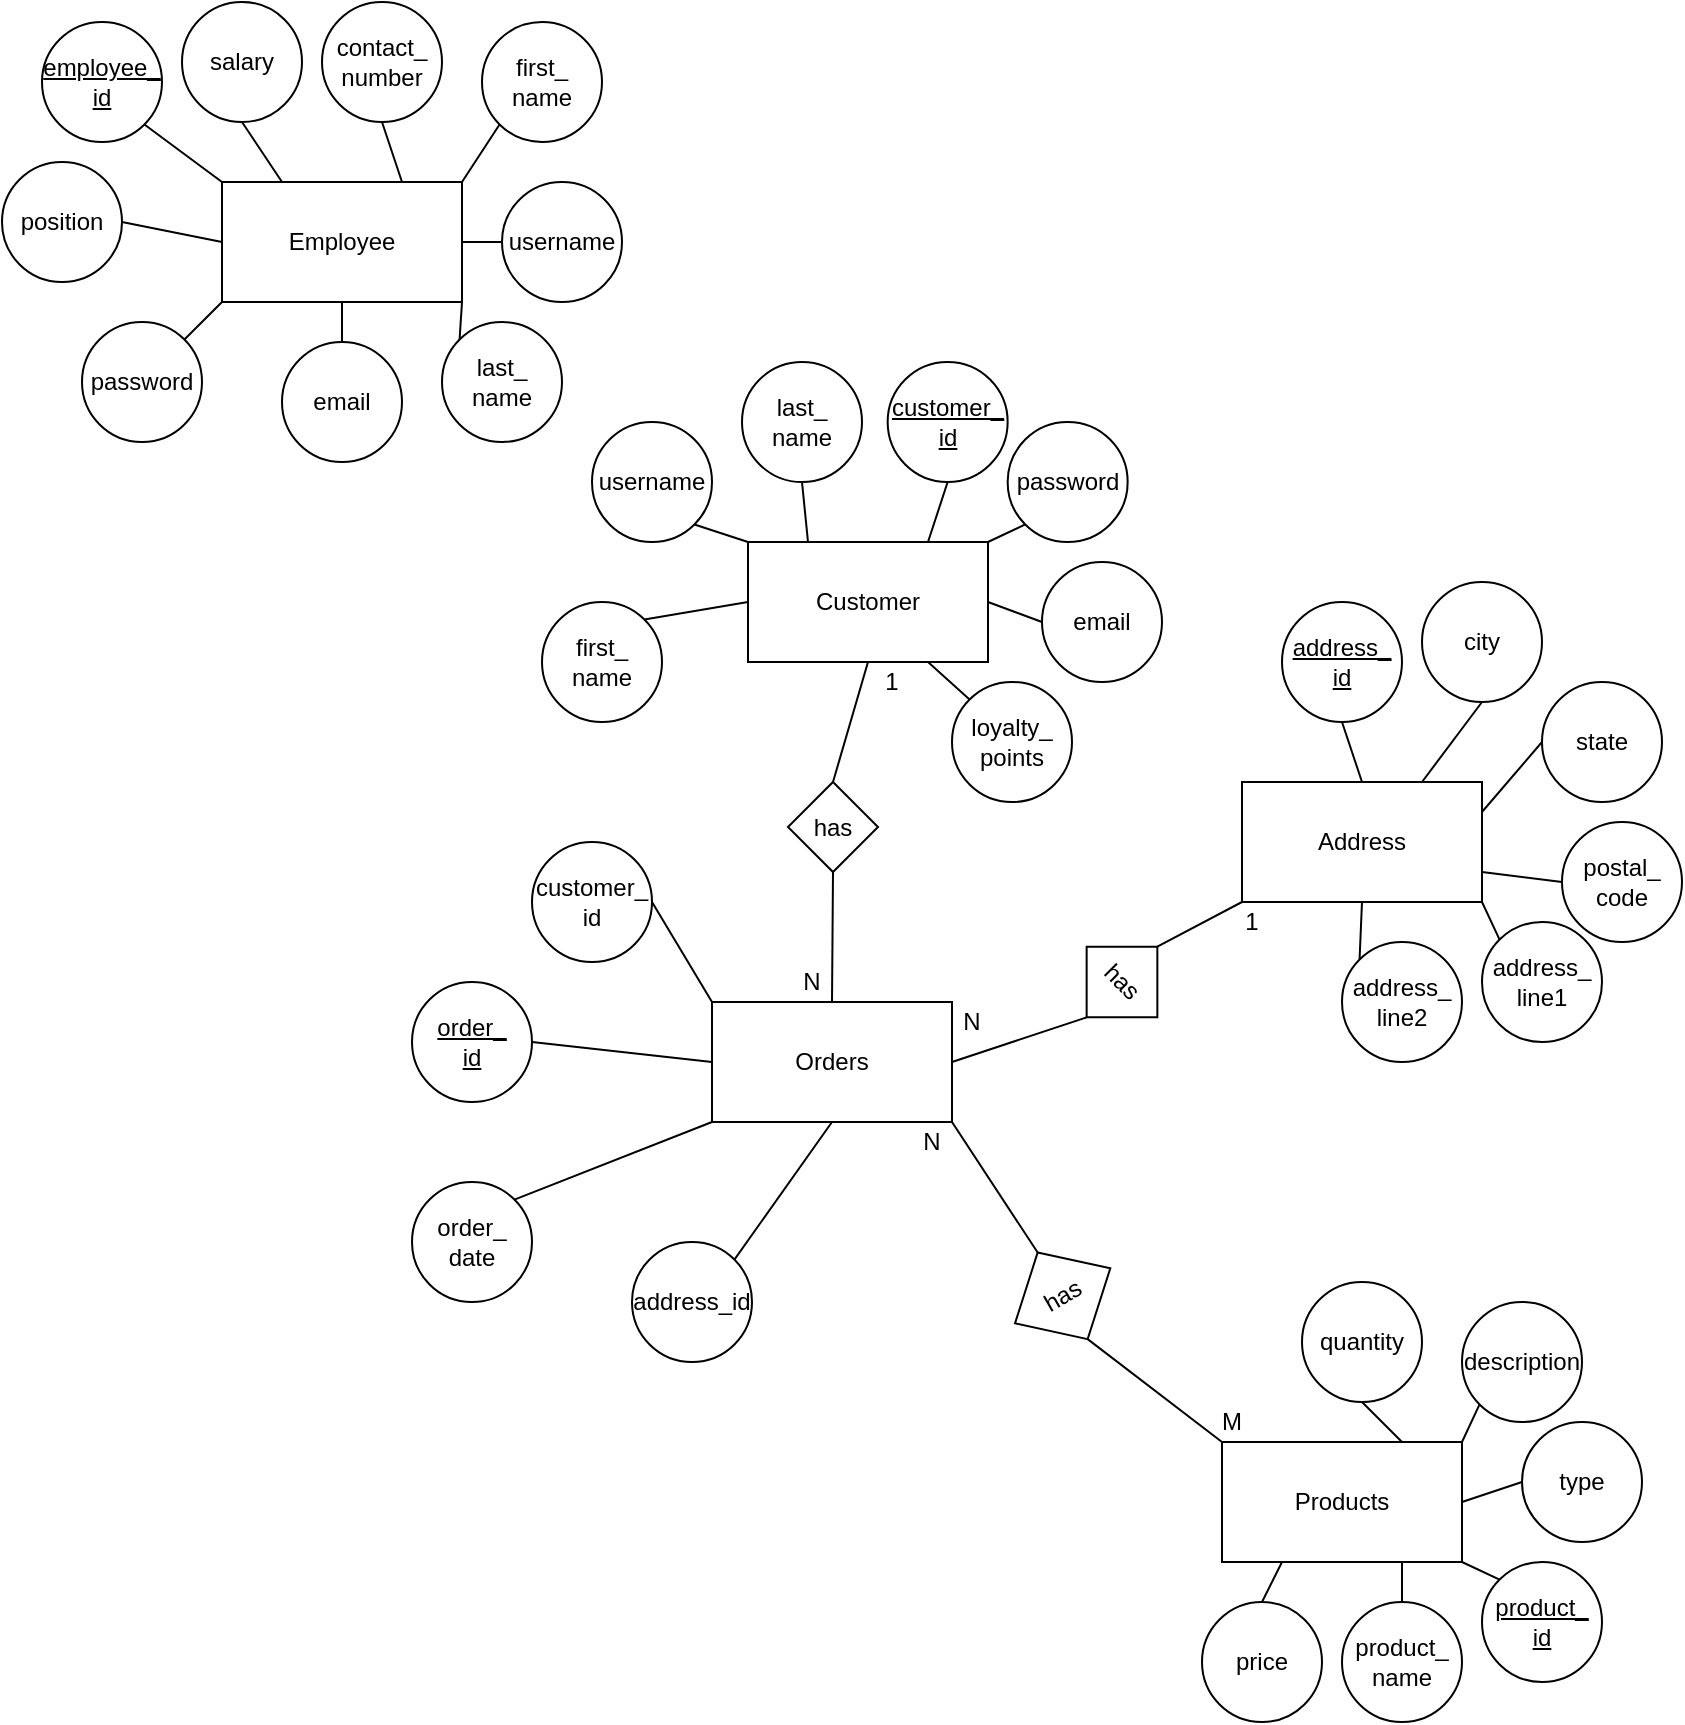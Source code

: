 <mxfile version="24.2.5" type="device">
  <diagram name="Page-1" id="8bQgau8Kps6d5lWdENJX">
    <mxGraphModel dx="794" dy="347" grid="1" gridSize="10" guides="1" tooltips="1" connect="1" arrows="1" fold="1" page="1" pageScale="1" pageWidth="850" pageHeight="1100" math="0" shadow="0">
      <root>
        <mxCell id="0" />
        <mxCell id="1" parent="0" />
        <mxCell id="btoclys5r_zD7IFOaIW8-2" value="Employee" style="rounded=0;whiteSpace=wrap;html=1;" parent="1" vertex="1">
          <mxGeometry x="120" y="100" width="120" height="60" as="geometry" />
        </mxCell>
        <mxCell id="btoclys5r_zD7IFOaIW8-3" value="Customer" style="rounded=0;whiteSpace=wrap;html=1;" parent="1" vertex="1">
          <mxGeometry x="383" y="280" width="120" height="60" as="geometry" />
        </mxCell>
        <mxCell id="btoclys5r_zD7IFOaIW8-5" value="salary" style="ellipse;whiteSpace=wrap;html=1;aspect=fixed;" parent="1" vertex="1">
          <mxGeometry x="100" y="10" width="60" height="60" as="geometry" />
        </mxCell>
        <mxCell id="btoclys5r_zD7IFOaIW8-8" value="&lt;div&gt;contact_&lt;/div&gt;&lt;div&gt;number&lt;/div&gt;" style="ellipse;whiteSpace=wrap;html=1;aspect=fixed;" parent="1" vertex="1">
          <mxGeometry x="170" y="10" width="60" height="60" as="geometry" />
        </mxCell>
        <mxCell id="btoclys5r_zD7IFOaIW8-10" value="&lt;div&gt;&lt;u&gt;employee_&lt;/u&gt;&lt;/div&gt;&lt;div&gt;&lt;u&gt;id&lt;i&gt;&lt;br&gt;&lt;/i&gt;&lt;/u&gt;&lt;/div&gt;" style="ellipse;whiteSpace=wrap;html=1;aspect=fixed;" parent="1" vertex="1">
          <mxGeometry x="30" y="20" width="60" height="60" as="geometry" />
        </mxCell>
        <mxCell id="btoclys5r_zD7IFOaIW8-17" value="&lt;div&gt;&lt;u&gt;customer_&lt;/u&gt;&lt;/div&gt;&lt;div&gt;&lt;u&gt;id&lt;/u&gt;&lt;/div&gt;" style="ellipse;whiteSpace=wrap;html=1;" parent="1" vertex="1">
          <mxGeometry x="452.83" y="190" width="60" height="60" as="geometry" />
        </mxCell>
        <mxCell id="btoclys5r_zD7IFOaIW8-20" value="position" style="ellipse;whiteSpace=wrap;html=1;aspect=fixed;" parent="1" vertex="1">
          <mxGeometry x="10" y="90" width="60" height="60" as="geometry" />
        </mxCell>
        <mxCell id="btoclys5r_zD7IFOaIW8-37" value="" style="endArrow=none;html=1;rounded=0;entryX=1;entryY=0.5;entryDx=0;entryDy=0;exitX=0;exitY=0.5;exitDx=0;exitDy=0;" parent="1" source="btoclys5r_zD7IFOaIW8-2" target="btoclys5r_zD7IFOaIW8-20" edge="1">
          <mxGeometry width="50" height="50" relative="1" as="geometry">
            <mxPoint x="240" y="230" as="sourcePoint" />
            <mxPoint x="290" y="180" as="targetPoint" />
          </mxGeometry>
        </mxCell>
        <mxCell id="btoclys5r_zD7IFOaIW8-38" value="" style="endArrow=none;html=1;rounded=0;entryX=0.5;entryY=1;entryDx=0;entryDy=0;exitX=0.75;exitY=0;exitDx=0;exitDy=0;" parent="1" source="btoclys5r_zD7IFOaIW8-2" target="btoclys5r_zD7IFOaIW8-8" edge="1">
          <mxGeometry width="50" height="50" relative="1" as="geometry">
            <mxPoint x="240" y="230" as="sourcePoint" />
            <mxPoint x="290" y="180" as="targetPoint" />
          </mxGeometry>
        </mxCell>
        <mxCell id="btoclys5r_zD7IFOaIW8-39" value="" style="endArrow=none;html=1;rounded=0;entryX=0.5;entryY=1;entryDx=0;entryDy=0;exitX=0.25;exitY=0;exitDx=0;exitDy=0;" parent="1" source="btoclys5r_zD7IFOaIW8-2" target="btoclys5r_zD7IFOaIW8-5" edge="1">
          <mxGeometry width="50" height="50" relative="1" as="geometry">
            <mxPoint x="240" y="230" as="sourcePoint" />
            <mxPoint x="290" y="180" as="targetPoint" />
          </mxGeometry>
        </mxCell>
        <mxCell id="btoclys5r_zD7IFOaIW8-40" value="" style="endArrow=none;html=1;rounded=0;entryX=1;entryY=1;entryDx=0;entryDy=0;exitX=0;exitY=0;exitDx=0;exitDy=0;" parent="1" source="btoclys5r_zD7IFOaIW8-2" target="btoclys5r_zD7IFOaIW8-10" edge="1">
          <mxGeometry width="50" height="50" relative="1" as="geometry">
            <mxPoint x="160" y="110" as="sourcePoint" />
            <mxPoint x="161" y="91" as="targetPoint" />
          </mxGeometry>
        </mxCell>
        <mxCell id="btoclys5r_zD7IFOaIW8-52" value="&lt;div&gt;Orders&lt;/div&gt;" style="rounded=0;whiteSpace=wrap;html=1;" parent="1" vertex="1">
          <mxGeometry x="365" y="510" width="120" height="60" as="geometry" />
        </mxCell>
        <mxCell id="btoclys5r_zD7IFOaIW8-53" value="Address" style="rounded=0;whiteSpace=wrap;html=1;" parent="1" vertex="1">
          <mxGeometry x="630" y="400" width="120" height="60" as="geometry" />
        </mxCell>
        <mxCell id="btoclys5r_zD7IFOaIW8-54" value="&lt;div&gt;Products&lt;/div&gt;" style="rounded=0;whiteSpace=wrap;html=1;" parent="1" vertex="1">
          <mxGeometry x="620" y="730" width="120" height="60" as="geometry" />
        </mxCell>
        <mxCell id="btoclys5r_zD7IFOaIW8-56" value="&lt;div&gt;&lt;u&gt;product_&lt;/u&gt;&lt;/div&gt;&lt;div&gt;&lt;u&gt;id&lt;/u&gt;&lt;/div&gt;" style="ellipse;whiteSpace=wrap;html=1;" parent="1" vertex="1">
          <mxGeometry x="750" y="790" width="60" height="60" as="geometry" />
        </mxCell>
        <mxCell id="btoclys5r_zD7IFOaIW8-57" value="&lt;div&gt;product_&lt;/div&gt;&lt;div&gt;name&lt;/div&gt;" style="ellipse;whiteSpace=wrap;html=1;" parent="1" vertex="1">
          <mxGeometry x="680" y="810" width="60" height="60" as="geometry" />
        </mxCell>
        <mxCell id="btoclys5r_zD7IFOaIW8-58" value="type" style="ellipse;whiteSpace=wrap;html=1;" parent="1" vertex="1">
          <mxGeometry x="770" y="720" width="60" height="60" as="geometry" />
        </mxCell>
        <mxCell id="btoclys5r_zD7IFOaIW8-59" value="price" style="ellipse;whiteSpace=wrap;html=1;" parent="1" vertex="1">
          <mxGeometry x="610" y="810" width="60" height="60" as="geometry" />
        </mxCell>
        <mxCell id="btoclys5r_zD7IFOaIW8-60" value="description" style="ellipse;whiteSpace=wrap;html=1;" parent="1" vertex="1">
          <mxGeometry x="740" y="660" width="60" height="60" as="geometry" />
        </mxCell>
        <mxCell id="btoclys5r_zD7IFOaIW8-61" value="" style="endArrow=none;html=1;rounded=0;entryX=0;entryY=1;entryDx=0;entryDy=0;exitX=1;exitY=0;exitDx=0;exitDy=0;" parent="1" source="btoclys5r_zD7IFOaIW8-54" target="btoclys5r_zD7IFOaIW8-60" edge="1">
          <mxGeometry width="50" height="50" relative="1" as="geometry">
            <mxPoint x="620" y="710" as="sourcePoint" />
            <mxPoint x="670" y="660" as="targetPoint" />
          </mxGeometry>
        </mxCell>
        <mxCell id="btoclys5r_zD7IFOaIW8-62" value="" style="endArrow=none;html=1;rounded=0;entryX=0;entryY=0.5;entryDx=0;entryDy=0;exitX=1;exitY=0.5;exitDx=0;exitDy=0;" parent="1" source="btoclys5r_zD7IFOaIW8-54" target="btoclys5r_zD7IFOaIW8-58" edge="1">
          <mxGeometry width="50" height="50" relative="1" as="geometry">
            <mxPoint x="620" y="710" as="sourcePoint" />
            <mxPoint x="670" y="660" as="targetPoint" />
          </mxGeometry>
        </mxCell>
        <mxCell id="btoclys5r_zD7IFOaIW8-63" value="" style="endArrow=none;html=1;rounded=0;entryX=0;entryY=0;entryDx=0;entryDy=0;exitX=1;exitY=1;exitDx=0;exitDy=0;" parent="1" source="btoclys5r_zD7IFOaIW8-54" target="btoclys5r_zD7IFOaIW8-56" edge="1">
          <mxGeometry width="50" height="50" relative="1" as="geometry">
            <mxPoint x="620" y="710" as="sourcePoint" />
            <mxPoint x="670" y="660" as="targetPoint" />
          </mxGeometry>
        </mxCell>
        <mxCell id="btoclys5r_zD7IFOaIW8-64" value="" style="endArrow=none;html=1;rounded=0;entryX=0.5;entryY=0;entryDx=0;entryDy=0;exitX=0.75;exitY=1;exitDx=0;exitDy=0;" parent="1" source="btoclys5r_zD7IFOaIW8-54" target="btoclys5r_zD7IFOaIW8-57" edge="1">
          <mxGeometry width="50" height="50" relative="1" as="geometry">
            <mxPoint x="620" y="710" as="sourcePoint" />
            <mxPoint x="670" y="660" as="targetPoint" />
          </mxGeometry>
        </mxCell>
        <mxCell id="btoclys5r_zD7IFOaIW8-65" value="" style="endArrow=none;html=1;rounded=0;entryX=0.25;entryY=1;entryDx=0;entryDy=0;exitX=0.5;exitY=0;exitDx=0;exitDy=0;" parent="1" source="btoclys5r_zD7IFOaIW8-59" target="btoclys5r_zD7IFOaIW8-54" edge="1">
          <mxGeometry width="50" height="50" relative="1" as="geometry">
            <mxPoint x="620" y="710" as="sourcePoint" />
            <mxPoint x="670" y="660" as="targetPoint" />
          </mxGeometry>
        </mxCell>
        <mxCell id="btoclys5r_zD7IFOaIW8-66" value="&lt;div&gt;&lt;u&gt;address_&lt;/u&gt;&lt;/div&gt;&lt;div&gt;&lt;u&gt;id&lt;br&gt;&lt;/u&gt;&lt;/div&gt;" style="ellipse;whiteSpace=wrap;html=1;" parent="1" vertex="1">
          <mxGeometry x="650" y="310" width="60" height="60" as="geometry" />
        </mxCell>
        <mxCell id="btoclys5r_zD7IFOaIW8-67" value="city" style="ellipse;whiteSpace=wrap;html=1;" parent="1" vertex="1">
          <mxGeometry x="720" y="300" width="60" height="60" as="geometry" />
        </mxCell>
        <mxCell id="btoclys5r_zD7IFOaIW8-68" value="state" style="ellipse;whiteSpace=wrap;html=1;" parent="1" vertex="1">
          <mxGeometry x="780" y="350" width="60" height="60" as="geometry" />
        </mxCell>
        <mxCell id="btoclys5r_zD7IFOaIW8-69" value="&lt;div&gt;postal_&lt;/div&gt;&lt;div&gt;code&lt;/div&gt;" style="ellipse;whiteSpace=wrap;html=1;" parent="1" vertex="1">
          <mxGeometry x="790" y="420" width="60" height="60" as="geometry" />
        </mxCell>
        <mxCell id="btoclys5r_zD7IFOaIW8-70" value="&lt;div&gt;address_&lt;/div&gt;&lt;div&gt;line1&lt;/div&gt;" style="ellipse;whiteSpace=wrap;html=1;" parent="1" vertex="1">
          <mxGeometry x="750" y="470" width="60" height="60" as="geometry" />
        </mxCell>
        <mxCell id="btoclys5r_zD7IFOaIW8-71" value="&lt;div&gt;address_&lt;/div&gt;&lt;div&gt;line2&lt;/div&gt;" style="ellipse;whiteSpace=wrap;html=1;" parent="1" vertex="1">
          <mxGeometry x="680" y="480" width="60" height="60" as="geometry" />
        </mxCell>
        <mxCell id="btoclys5r_zD7IFOaIW8-83" value="&lt;div&gt;&lt;u&gt;order_&lt;/u&gt;&lt;/div&gt;&lt;div&gt;&lt;u&gt;id&lt;/u&gt;&lt;/div&gt;" style="ellipse;whiteSpace=wrap;html=1;aspect=fixed;" parent="1" vertex="1">
          <mxGeometry x="215" y="500" width="60" height="60" as="geometry" />
        </mxCell>
        <mxCell id="btoclys5r_zD7IFOaIW8-84" value="&lt;div&gt;customer_&lt;/div&gt;&lt;div&gt;id&lt;/div&gt;" style="ellipse;whiteSpace=wrap;html=1;aspect=fixed;" parent="1" vertex="1">
          <mxGeometry x="275" y="430" width="60" height="60" as="geometry" />
        </mxCell>
        <mxCell id="btoclys5r_zD7IFOaIW8-85" value="address_id" style="ellipse;whiteSpace=wrap;html=1;aspect=fixed;" parent="1" vertex="1">
          <mxGeometry x="325" y="630" width="60" height="60" as="geometry" />
        </mxCell>
        <mxCell id="btoclys5r_zD7IFOaIW8-86" value="&lt;div&gt;order_&lt;/div&gt;&lt;div&gt;date&lt;/div&gt;" style="ellipse;whiteSpace=wrap;html=1;" parent="1" vertex="1">
          <mxGeometry x="215" y="600" width="60" height="60" as="geometry" />
        </mxCell>
        <mxCell id="btoclys5r_zD7IFOaIW8-89" value="" style="endArrow=none;html=1;rounded=0;entryX=0.5;entryY=1;entryDx=0;entryDy=0;exitX=0.5;exitY=0;exitDx=0;exitDy=0;" parent="1" source="g1c9487VDWxCcL2_BqUs-18" target="btoclys5r_zD7IFOaIW8-3" edge="1">
          <mxGeometry width="50" height="50" relative="1" as="geometry">
            <mxPoint x="380" y="400" as="sourcePoint" />
            <mxPoint x="435" y="340" as="targetPoint" />
          </mxGeometry>
        </mxCell>
        <mxCell id="btoclys5r_zD7IFOaIW8-90" value="" style="endArrow=none;html=1;rounded=0;exitX=0.5;exitY=0;exitDx=0;exitDy=0;entryX=0.5;entryY=1;entryDx=0;entryDy=0;" parent="1" source="btoclys5r_zD7IFOaIW8-52" target="g1c9487VDWxCcL2_BqUs-18" edge="1">
          <mxGeometry width="50" height="50" relative="1" as="geometry">
            <mxPoint x="390" y="440" as="sourcePoint" />
            <mxPoint x="470" y="450" as="targetPoint" />
          </mxGeometry>
        </mxCell>
        <mxCell id="btoclys5r_zD7IFOaIW8-91" value="1" style="text;html=1;align=center;verticalAlign=middle;whiteSpace=wrap;rounded=0;" parent="1" vertex="1">
          <mxGeometry x="445" y="340" width="20" height="20" as="geometry" />
        </mxCell>
        <mxCell id="btoclys5r_zD7IFOaIW8-93" value="N" style="text;html=1;align=center;verticalAlign=middle;whiteSpace=wrap;rounded=0;" parent="1" vertex="1">
          <mxGeometry x="405" y="490" width="20" height="20" as="geometry" />
        </mxCell>
        <mxCell id="btoclys5r_zD7IFOaIW8-95" value="has" style="rhombus;whiteSpace=wrap;html=1;rotation=45;" parent="1" vertex="1">
          <mxGeometry x="545" y="475" width="50" height="50" as="geometry" />
        </mxCell>
        <mxCell id="btoclys5r_zD7IFOaIW8-96" value="" style="endArrow=none;html=1;rounded=0;entryX=0.5;entryY=1;entryDx=0;entryDy=0;exitX=1;exitY=0.5;exitDx=0;exitDy=0;" parent="1" source="btoclys5r_zD7IFOaIW8-52" target="btoclys5r_zD7IFOaIW8-95" edge="1">
          <mxGeometry width="50" height="50" relative="1" as="geometry">
            <mxPoint x="390" y="530" as="sourcePoint" />
            <mxPoint x="440" y="480" as="targetPoint" />
          </mxGeometry>
        </mxCell>
        <mxCell id="btoclys5r_zD7IFOaIW8-97" value="" style="endArrow=none;html=1;rounded=0;entryX=0;entryY=1;entryDx=0;entryDy=0;exitX=0.5;exitY=0;exitDx=0;exitDy=0;" parent="1" source="btoclys5r_zD7IFOaIW8-95" target="btoclys5r_zD7IFOaIW8-53" edge="1">
          <mxGeometry width="50" height="50" relative="1" as="geometry">
            <mxPoint x="390" y="530" as="sourcePoint" />
            <mxPoint x="440" y="480" as="targetPoint" />
          </mxGeometry>
        </mxCell>
        <mxCell id="btoclys5r_zD7IFOaIW8-98" value="1" style="text;html=1;align=center;verticalAlign=middle;whiteSpace=wrap;rounded=0;" parent="1" vertex="1">
          <mxGeometry x="625" y="460" width="20" height="20" as="geometry" />
        </mxCell>
        <mxCell id="btoclys5r_zD7IFOaIW8-99" value="N" style="text;html=1;align=center;verticalAlign=middle;whiteSpace=wrap;rounded=0;" parent="1" vertex="1">
          <mxGeometry x="485" y="510" width="20" height="20" as="geometry" />
        </mxCell>
        <mxCell id="btoclys5r_zD7IFOaIW8-100" value="" style="endArrow=none;html=1;rounded=0;entryX=1;entryY=0.5;entryDx=0;entryDy=0;exitX=0;exitY=0.5;exitDx=0;exitDy=0;" parent="1" source="btoclys5r_zD7IFOaIW8-52" target="btoclys5r_zD7IFOaIW8-83" edge="1">
          <mxGeometry width="50" height="50" relative="1" as="geometry">
            <mxPoint x="390" y="650" as="sourcePoint" />
            <mxPoint x="440" y="600" as="targetPoint" />
          </mxGeometry>
        </mxCell>
        <mxCell id="btoclys5r_zD7IFOaIW8-101" value="" style="endArrow=none;html=1;rounded=0;entryX=1;entryY=0;entryDx=0;entryDy=0;exitX=0.5;exitY=1;exitDx=0;exitDy=0;" parent="1" source="btoclys5r_zD7IFOaIW8-52" target="btoclys5r_zD7IFOaIW8-85" edge="1">
          <mxGeometry width="50" height="50" relative="1" as="geometry">
            <mxPoint x="380" y="610" as="sourcePoint" />
            <mxPoint x="440" y="600" as="targetPoint" />
          </mxGeometry>
        </mxCell>
        <mxCell id="btoclys5r_zD7IFOaIW8-103" value="" style="endArrow=none;html=1;rounded=0;entryX=1;entryY=0.5;entryDx=0;entryDy=0;exitX=0;exitY=0;exitDx=0;exitDy=0;" parent="1" source="btoclys5r_zD7IFOaIW8-52" target="btoclys5r_zD7IFOaIW8-84" edge="1">
          <mxGeometry width="50" height="50" relative="1" as="geometry">
            <mxPoint x="375" y="550" as="sourcePoint" />
            <mxPoint x="315" y="550" as="targetPoint" />
          </mxGeometry>
        </mxCell>
        <mxCell id="btoclys5r_zD7IFOaIW8-104" value="" style="endArrow=none;html=1;rounded=0;entryX=1;entryY=0;entryDx=0;entryDy=0;exitX=0;exitY=1;exitDx=0;exitDy=0;" parent="1" source="btoclys5r_zD7IFOaIW8-52" target="btoclys5r_zD7IFOaIW8-86" edge="1">
          <mxGeometry width="50" height="50" relative="1" as="geometry">
            <mxPoint x="375" y="520" as="sourcePoint" />
            <mxPoint x="345" y="470" as="targetPoint" />
          </mxGeometry>
        </mxCell>
        <mxCell id="btoclys5r_zD7IFOaIW8-106" value="has" style="rhombus;whiteSpace=wrap;html=1;rotation=-30;" parent="1" vertex="1">
          <mxGeometry x="512.83" y="631.92" width="55" height="50" as="geometry" />
        </mxCell>
        <mxCell id="btoclys5r_zD7IFOaIW8-109" value="" style="endArrow=none;html=1;rounded=0;entryX=1;entryY=1;entryDx=0;entryDy=0;exitX=0.5;exitY=0;exitDx=0;exitDy=0;" parent="1" source="btoclys5r_zD7IFOaIW8-106" target="btoclys5r_zD7IFOaIW8-52" edge="1">
          <mxGeometry width="50" height="50" relative="1" as="geometry">
            <mxPoint x="460" y="670" as="sourcePoint" />
            <mxPoint x="510" y="620" as="targetPoint" />
          </mxGeometry>
        </mxCell>
        <mxCell id="btoclys5r_zD7IFOaIW8-110" value="N" style="text;html=1;align=center;verticalAlign=middle;whiteSpace=wrap;rounded=0;" parent="1" vertex="1">
          <mxGeometry x="465" y="570" width="20" height="20" as="geometry" />
        </mxCell>
        <mxCell id="btoclys5r_zD7IFOaIW8-112" value="" style="endArrow=none;html=1;rounded=0;entryX=0;entryY=0;entryDx=0;entryDy=0;exitX=0.5;exitY=1;exitDx=0;exitDy=0;" parent="1" source="btoclys5r_zD7IFOaIW8-106" target="btoclys5r_zD7IFOaIW8-54" edge="1">
          <mxGeometry width="50" height="50" relative="1" as="geometry">
            <mxPoint x="460" y="670" as="sourcePoint" />
            <mxPoint x="510" y="620" as="targetPoint" />
          </mxGeometry>
        </mxCell>
        <mxCell id="btoclys5r_zD7IFOaIW8-113" value="M" style="text;html=1;align=center;verticalAlign=middle;whiteSpace=wrap;rounded=0;" parent="1" vertex="1">
          <mxGeometry x="615" y="710" width="20" height="20" as="geometry" />
        </mxCell>
        <mxCell id="g1c9487VDWxCcL2_BqUs-2" value="username" style="ellipse;whiteSpace=wrap;html=1;aspect=fixed;" parent="1" vertex="1">
          <mxGeometry x="260" y="100" width="60" height="60" as="geometry" />
        </mxCell>
        <mxCell id="g1c9487VDWxCcL2_BqUs-3" value="password" style="ellipse;whiteSpace=wrap;html=1;aspect=fixed;" parent="1" vertex="1">
          <mxGeometry x="50" y="170" width="60" height="60" as="geometry" />
        </mxCell>
        <mxCell id="g1c9487VDWxCcL2_BqUs-4" value="email" style="ellipse;whiteSpace=wrap;html=1;aspect=fixed;" parent="1" vertex="1">
          <mxGeometry x="150" y="180" width="60" height="60" as="geometry" />
        </mxCell>
        <mxCell id="g1c9487VDWxCcL2_BqUs-5" value="&lt;div&gt;first_&lt;/div&gt;&lt;div&gt;name&lt;/div&gt;" style="ellipse;whiteSpace=wrap;html=1;aspect=fixed;" parent="1" vertex="1">
          <mxGeometry x="250" y="20" width="60" height="60" as="geometry" />
        </mxCell>
        <mxCell id="g1c9487VDWxCcL2_BqUs-6" value="" style="endArrow=none;html=1;rounded=0;entryX=0;entryY=1;entryDx=0;entryDy=0;exitX=1;exitY=0;exitDx=0;exitDy=0;" parent="1" source="btoclys5r_zD7IFOaIW8-2" target="g1c9487VDWxCcL2_BqUs-5" edge="1">
          <mxGeometry width="50" height="50" relative="1" as="geometry">
            <mxPoint x="400" y="330" as="sourcePoint" />
            <mxPoint x="450" y="280" as="targetPoint" />
          </mxGeometry>
        </mxCell>
        <mxCell id="g1c9487VDWxCcL2_BqUs-7" value="" style="endArrow=none;html=1;rounded=0;entryX=0;entryY=0.5;entryDx=0;entryDy=0;exitX=1;exitY=0.5;exitDx=0;exitDy=0;" parent="1" source="btoclys5r_zD7IFOaIW8-2" target="g1c9487VDWxCcL2_BqUs-2" edge="1">
          <mxGeometry width="50" height="50" relative="1" as="geometry">
            <mxPoint x="250" y="110" as="sourcePoint" />
            <mxPoint x="269" y="81" as="targetPoint" />
          </mxGeometry>
        </mxCell>
        <mxCell id="g1c9487VDWxCcL2_BqUs-8" value="" style="endArrow=none;html=1;rounded=0;entryX=0.5;entryY=0;entryDx=0;entryDy=0;exitX=0.5;exitY=1;exitDx=0;exitDy=0;" parent="1" source="btoclys5r_zD7IFOaIW8-2" target="g1c9487VDWxCcL2_BqUs-4" edge="1">
          <mxGeometry width="50" height="50" relative="1" as="geometry">
            <mxPoint x="250" y="140" as="sourcePoint" />
            <mxPoint x="270" y="140" as="targetPoint" />
          </mxGeometry>
        </mxCell>
        <mxCell id="g1c9487VDWxCcL2_BqUs-9" value="" style="endArrow=none;html=1;rounded=0;entryX=1;entryY=0;entryDx=0;entryDy=0;exitX=0;exitY=1;exitDx=0;exitDy=0;" parent="1" source="btoclys5r_zD7IFOaIW8-2" target="g1c9487VDWxCcL2_BqUs-3" edge="1">
          <mxGeometry width="50" height="50" relative="1" as="geometry">
            <mxPoint x="190" y="170" as="sourcePoint" />
            <mxPoint x="190" y="190" as="targetPoint" />
          </mxGeometry>
        </mxCell>
        <mxCell id="g1c9487VDWxCcL2_BqUs-10" value="&lt;div&gt;last_&lt;/div&gt;&lt;div&gt;name&lt;br&gt;&lt;/div&gt;" style="ellipse;whiteSpace=wrap;html=1;aspect=fixed;" parent="1" vertex="1">
          <mxGeometry x="380" y="190" width="60" height="60" as="geometry" />
        </mxCell>
        <mxCell id="g1c9487VDWxCcL2_BqUs-11" value="username" style="ellipse;whiteSpace=wrap;html=1;aspect=fixed;" parent="1" vertex="1">
          <mxGeometry x="305" y="220" width="60" height="60" as="geometry" />
        </mxCell>
        <mxCell id="g1c9487VDWxCcL2_BqUs-12" value="password" style="ellipse;whiteSpace=wrap;html=1;aspect=fixed;" parent="1" vertex="1">
          <mxGeometry x="512.83" y="220" width="60" height="60" as="geometry" />
        </mxCell>
        <mxCell id="g1c9487VDWxCcL2_BqUs-13" value="email" style="ellipse;whiteSpace=wrap;html=1;aspect=fixed;" parent="1" vertex="1">
          <mxGeometry x="530" y="290" width="60" height="60" as="geometry" />
        </mxCell>
        <mxCell id="g1c9487VDWxCcL2_BqUs-15" value="&lt;div&gt;last_&lt;/div&gt;&lt;div&gt;name&lt;/div&gt;" style="ellipse;whiteSpace=wrap;html=1;aspect=fixed;" parent="1" vertex="1">
          <mxGeometry x="230" y="170" width="60" height="60" as="geometry" />
        </mxCell>
        <mxCell id="g1c9487VDWxCcL2_BqUs-16" value="&lt;div&gt;first_&lt;/div&gt;&lt;div&gt;name&lt;/div&gt;" style="ellipse;whiteSpace=wrap;html=1;aspect=fixed;" parent="1" vertex="1">
          <mxGeometry x="280" y="310" width="60" height="60" as="geometry" />
        </mxCell>
        <mxCell id="g1c9487VDWxCcL2_BqUs-17" value="&lt;div&gt;loyalty_&lt;/div&gt;&lt;div&gt;points&lt;br&gt;&lt;/div&gt;" style="ellipse;whiteSpace=wrap;html=1;aspect=fixed;" parent="1" vertex="1">
          <mxGeometry x="485" y="350" width="60" height="60" as="geometry" />
        </mxCell>
        <mxCell id="g1c9487VDWxCcL2_BqUs-18" value="has" style="rhombus;whiteSpace=wrap;html=1;" parent="1" vertex="1">
          <mxGeometry x="403" y="400" width="45" height="45" as="geometry" />
        </mxCell>
        <mxCell id="g1c9487VDWxCcL2_BqUs-19" value="" style="endArrow=none;html=1;rounded=0;entryX=0;entryY=0.5;entryDx=0;entryDy=0;exitX=1;exitY=0.5;exitDx=0;exitDy=0;" parent="1" source="btoclys5r_zD7IFOaIW8-3" target="g1c9487VDWxCcL2_BqUs-13" edge="1">
          <mxGeometry width="50" height="50" relative="1" as="geometry">
            <mxPoint x="460" y="340" as="sourcePoint" />
            <mxPoint x="510" y="290" as="targetPoint" />
          </mxGeometry>
        </mxCell>
        <mxCell id="g1c9487VDWxCcL2_BqUs-20" value="" style="endArrow=none;html=1;rounded=0;entryX=0;entryY=0;entryDx=0;entryDy=0;exitX=0.75;exitY=1;exitDx=0;exitDy=0;" parent="1" source="btoclys5r_zD7IFOaIW8-3" target="g1c9487VDWxCcL2_BqUs-17" edge="1">
          <mxGeometry width="50" height="50" relative="1" as="geometry">
            <mxPoint x="513" y="320" as="sourcePoint" />
            <mxPoint x="530" y="330" as="targetPoint" />
          </mxGeometry>
        </mxCell>
        <mxCell id="g1c9487VDWxCcL2_BqUs-23" value="" style="endArrow=none;html=1;rounded=0;entryX=0;entryY=1;entryDx=0;entryDy=0;exitX=1;exitY=0;exitDx=0;exitDy=0;" parent="1" source="btoclys5r_zD7IFOaIW8-3" target="g1c9487VDWxCcL2_BqUs-12" edge="1">
          <mxGeometry width="50" height="50" relative="1" as="geometry">
            <mxPoint x="460" y="340" as="sourcePoint" />
            <mxPoint x="510" y="290" as="targetPoint" />
          </mxGeometry>
        </mxCell>
        <mxCell id="g1c9487VDWxCcL2_BqUs-24" value="" style="endArrow=none;html=1;rounded=0;exitX=1;exitY=0;exitDx=0;exitDy=0;entryX=0;entryY=0.5;entryDx=0;entryDy=0;" parent="1" source="g1c9487VDWxCcL2_BqUs-16" target="btoclys5r_zD7IFOaIW8-3" edge="1">
          <mxGeometry width="50" height="50" relative="1" as="geometry">
            <mxPoint x="460" y="340" as="sourcePoint" />
            <mxPoint x="510" y="290" as="targetPoint" />
          </mxGeometry>
        </mxCell>
        <mxCell id="g1c9487VDWxCcL2_BqUs-25" value="" style="endArrow=none;html=1;rounded=0;exitX=1;exitY=1;exitDx=0;exitDy=0;entryX=0;entryY=0;entryDx=0;entryDy=0;" parent="1" source="g1c9487VDWxCcL2_BqUs-11" target="btoclys5r_zD7IFOaIW8-3" edge="1">
          <mxGeometry width="50" height="50" relative="1" as="geometry">
            <mxPoint x="341" y="329" as="sourcePoint" />
            <mxPoint x="393" y="320" as="targetPoint" />
          </mxGeometry>
        </mxCell>
        <mxCell id="g1c9487VDWxCcL2_BqUs-26" value="" style="endArrow=none;html=1;rounded=0;entryX=0.5;entryY=1;entryDx=0;entryDy=0;exitX=0.25;exitY=0;exitDx=0;exitDy=0;" parent="1" source="btoclys5r_zD7IFOaIW8-3" target="g1c9487VDWxCcL2_BqUs-10" edge="1">
          <mxGeometry width="50" height="50" relative="1" as="geometry">
            <mxPoint x="460" y="340" as="sourcePoint" />
            <mxPoint x="510" y="290" as="targetPoint" />
          </mxGeometry>
        </mxCell>
        <mxCell id="g1c9487VDWxCcL2_BqUs-27" value="" style="endArrow=none;html=1;rounded=0;entryX=0.5;entryY=1;entryDx=0;entryDy=0;exitX=0.75;exitY=0;exitDx=0;exitDy=0;" parent="1" source="btoclys5r_zD7IFOaIW8-3" target="btoclys5r_zD7IFOaIW8-17" edge="1">
          <mxGeometry width="50" height="50" relative="1" as="geometry">
            <mxPoint x="460" y="340" as="sourcePoint" />
            <mxPoint x="510" y="290" as="targetPoint" />
          </mxGeometry>
        </mxCell>
        <mxCell id="g1c9487VDWxCcL2_BqUs-28" value="" style="endArrow=none;html=1;rounded=0;entryX=0.5;entryY=1;entryDx=0;entryDy=0;exitX=0.5;exitY=0;exitDx=0;exitDy=0;" parent="1" source="btoclys5r_zD7IFOaIW8-53" target="btoclys5r_zD7IFOaIW8-66" edge="1">
          <mxGeometry width="50" height="50" relative="1" as="geometry">
            <mxPoint x="460" y="340" as="sourcePoint" />
            <mxPoint x="510" y="290" as="targetPoint" />
          </mxGeometry>
        </mxCell>
        <mxCell id="g1c9487VDWxCcL2_BqUs-30" value="" style="endArrow=none;html=1;rounded=0;exitX=0.75;exitY=0;exitDx=0;exitDy=0;entryX=0.5;entryY=1;entryDx=0;entryDy=0;" parent="1" source="btoclys5r_zD7IFOaIW8-53" target="btoclys5r_zD7IFOaIW8-67" edge="1">
          <mxGeometry width="50" height="50" relative="1" as="geometry">
            <mxPoint x="460" y="340" as="sourcePoint" />
            <mxPoint x="510" y="290" as="targetPoint" />
          </mxGeometry>
        </mxCell>
        <mxCell id="g1c9487VDWxCcL2_BqUs-31" value="" style="endArrow=none;html=1;rounded=0;exitX=1;exitY=0.25;exitDx=0;exitDy=0;entryX=0;entryY=0.5;entryDx=0;entryDy=0;" parent="1" source="btoclys5r_zD7IFOaIW8-53" target="btoclys5r_zD7IFOaIW8-68" edge="1">
          <mxGeometry width="50" height="50" relative="1" as="geometry">
            <mxPoint x="730" y="410" as="sourcePoint" />
            <mxPoint x="760" y="370" as="targetPoint" />
          </mxGeometry>
        </mxCell>
        <mxCell id="g1c9487VDWxCcL2_BqUs-32" value="" style="endArrow=none;html=1;rounded=0;exitX=1;exitY=0.75;exitDx=0;exitDy=0;entryX=0;entryY=0.5;entryDx=0;entryDy=0;" parent="1" source="btoclys5r_zD7IFOaIW8-53" target="btoclys5r_zD7IFOaIW8-69" edge="1">
          <mxGeometry width="50" height="50" relative="1" as="geometry">
            <mxPoint x="760" y="425" as="sourcePoint" />
            <mxPoint x="790" y="390" as="targetPoint" />
          </mxGeometry>
        </mxCell>
        <mxCell id="g1c9487VDWxCcL2_BqUs-33" value="" style="endArrow=none;html=1;rounded=0;exitX=1;exitY=1;exitDx=0;exitDy=0;entryX=0;entryY=0;entryDx=0;entryDy=0;" parent="1" source="btoclys5r_zD7IFOaIW8-53" target="btoclys5r_zD7IFOaIW8-70" edge="1">
          <mxGeometry width="50" height="50" relative="1" as="geometry">
            <mxPoint x="760" y="455" as="sourcePoint" />
            <mxPoint x="800" y="460" as="targetPoint" />
          </mxGeometry>
        </mxCell>
        <mxCell id="g1c9487VDWxCcL2_BqUs-34" value="" style="endArrow=none;html=1;rounded=0;exitX=0.5;exitY=1;exitDx=0;exitDy=0;entryX=0;entryY=0;entryDx=0;entryDy=0;" parent="1" source="btoclys5r_zD7IFOaIW8-53" target="btoclys5r_zD7IFOaIW8-71" edge="1">
          <mxGeometry width="50" height="50" relative="1" as="geometry">
            <mxPoint x="760" y="470" as="sourcePoint" />
            <mxPoint x="769" y="489" as="targetPoint" />
          </mxGeometry>
        </mxCell>
        <mxCell id="g1c9487VDWxCcL2_BqUs-35" value="" style="endArrow=none;html=1;rounded=0;entryX=1;entryY=1;entryDx=0;entryDy=0;exitX=0;exitY=0;exitDx=0;exitDy=0;" parent="1" source="g1c9487VDWxCcL2_BqUs-15" target="btoclys5r_zD7IFOaIW8-2" edge="1">
          <mxGeometry width="50" height="50" relative="1" as="geometry">
            <mxPoint x="460" y="350" as="sourcePoint" />
            <mxPoint x="510" y="300" as="targetPoint" />
          </mxGeometry>
        </mxCell>
        <mxCell id="VDR75WJ0QAb9MWiiNotI-2" value="quantity" style="ellipse;whiteSpace=wrap;html=1;" vertex="1" parent="1">
          <mxGeometry x="660" y="650" width="60" height="60" as="geometry" />
        </mxCell>
        <mxCell id="VDR75WJ0QAb9MWiiNotI-3" value="" style="endArrow=none;html=1;rounded=0;entryX=0.5;entryY=1;entryDx=0;entryDy=0;exitX=0.75;exitY=0;exitDx=0;exitDy=0;" edge="1" parent="1" source="btoclys5r_zD7IFOaIW8-54" target="VDR75WJ0QAb9MWiiNotI-2">
          <mxGeometry width="50" height="50" relative="1" as="geometry">
            <mxPoint x="460" y="810" as="sourcePoint" />
            <mxPoint x="510" y="760" as="targetPoint" />
          </mxGeometry>
        </mxCell>
      </root>
    </mxGraphModel>
  </diagram>
</mxfile>
